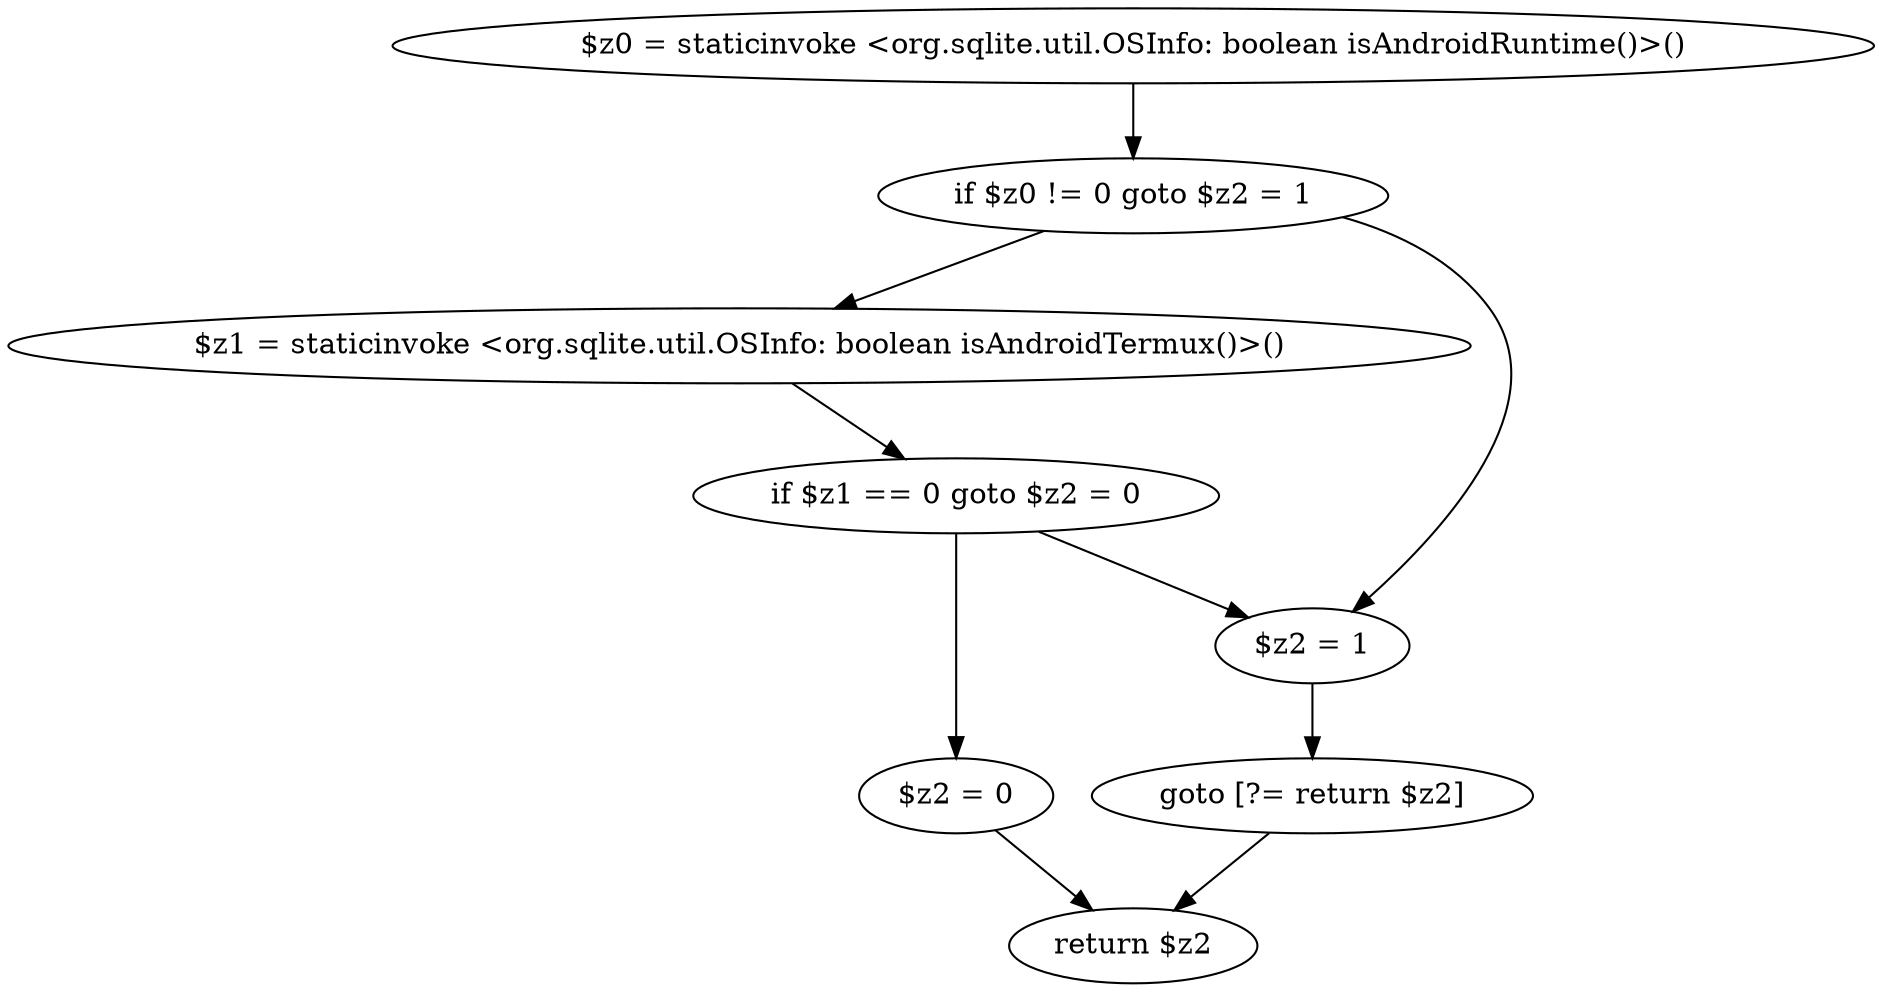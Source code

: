 digraph "unitGraph" {
    "$z0 = staticinvoke <org.sqlite.util.OSInfo: boolean isAndroidRuntime()>()"
    "if $z0 != 0 goto $z2 = 1"
    "$z1 = staticinvoke <org.sqlite.util.OSInfo: boolean isAndroidTermux()>()"
    "if $z1 == 0 goto $z2 = 0"
    "$z2 = 1"
    "goto [?= return $z2]"
    "$z2 = 0"
    "return $z2"
    "$z0 = staticinvoke <org.sqlite.util.OSInfo: boolean isAndroidRuntime()>()"->"if $z0 != 0 goto $z2 = 1";
    "if $z0 != 0 goto $z2 = 1"->"$z1 = staticinvoke <org.sqlite.util.OSInfo: boolean isAndroidTermux()>()";
    "if $z0 != 0 goto $z2 = 1"->"$z2 = 1";
    "$z1 = staticinvoke <org.sqlite.util.OSInfo: boolean isAndroidTermux()>()"->"if $z1 == 0 goto $z2 = 0";
    "if $z1 == 0 goto $z2 = 0"->"$z2 = 1";
    "if $z1 == 0 goto $z2 = 0"->"$z2 = 0";
    "$z2 = 1"->"goto [?= return $z2]";
    "goto [?= return $z2]"->"return $z2";
    "$z2 = 0"->"return $z2";
}

